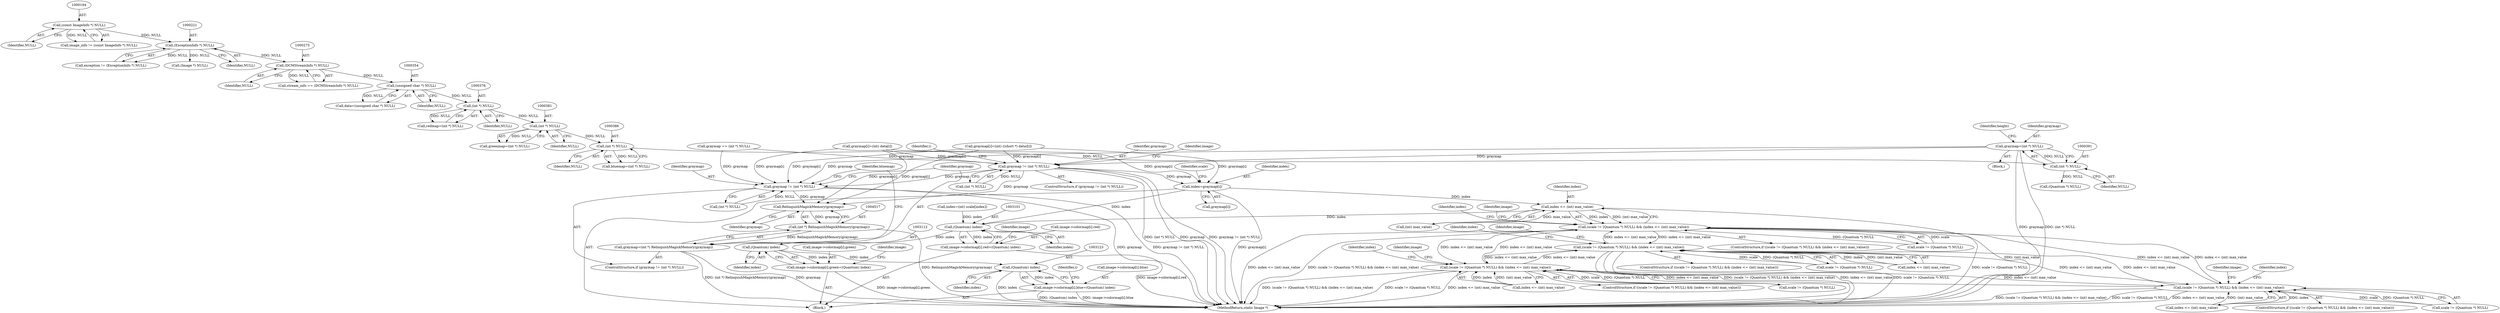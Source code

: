 digraph "0_ImageMagick_f6e9d0d9955e85bdd7540b251cd50d598dacc5e6_8@pointer" {
"1000388" [label="(Call,graymap=(int *) NULL)"];
"1000390" [label="(Call,(int *) NULL)"];
"1000385" [label="(Call,(int *) NULL)"];
"1000380" [label="(Call,(int *) NULL)"];
"1000375" [label="(Call,(int *) NULL)"];
"1000353" [label="(Call,(unsigned char *) NULL)"];
"1000274" [label="(Call,(DCMStreamInfo *) NULL)"];
"1000220" [label="(Call,(ExceptionInfo *) NULL)"];
"1000193" [label="(Call,(const ImageInfo *) NULL)"];
"1003051" [label="(Call,graymap != (int *) NULL)"];
"1003068" [label="(Call,index=graymap[i])"];
"1003080" [label="(Call,index <= (int) max_value)"];
"1003074" [label="(Call,(scale != (Quantum *) NULL) && (index <= (int) max_value))"];
"1002915" [label="(Call,(scale != (Quantum *) NULL) && (index <= (int) max_value))"];
"1002968" [label="(Call,(scale != (Quantum *) NULL) && (index <= (int) max_value))"];
"1003021" [label="(Call,(scale != (Quantum *) NULL) && (index <= (int) max_value))"];
"1003100" [label="(Call,(Quantum) index)"];
"1003092" [label="(Call,image->colormap[i].red=(Quantum) index)"];
"1003111" [label="(Call,(Quantum) index)"];
"1003103" [label="(Call,image->colormap[i].green=(Quantum) index)"];
"1003122" [label="(Call,(Quantum) index)"];
"1003114" [label="(Call,image->colormap[i].blue=(Quantum) index)"];
"1004509" [label="(Call,graymap != (int *) NULL)"];
"1004518" [label="(Call,RelinquishMagickMemory(graymap))"];
"1004516" [label="(Call,(int *) RelinquishMagickMemory(graymap))"];
"1004514" [label="(Call,graymap=(int *) RelinquishMagickMemory(graymap))"];
"1000142" [label="(Block,)"];
"1004508" [label="(ControlStructure,if (graymap != (int *) NULL))"];
"1000195" [label="(Identifier,NULL)"];
"1000351" [label="(Call,data=(unsigned char *) NULL)"];
"1000387" [label="(Identifier,NULL)"];
"1000373" [label="(Call,redmap=(int *) NULL)"];
"1002927" [label="(Identifier,index)"];
"1001579" [label="(Call,graymap == (int *) NULL)"];
"1000218" [label="(Call,exception != (ExceptionInfo *) NULL)"];
"1003020" [label="(ControlStructure,if ((scale != (Quantum *) NULL) && (index <= (int) max_value)))"];
"1004509" [label="(Call,graymap != (int *) NULL)"];
"1003096" [label="(Identifier,image)"];
"1003074" [label="(Call,(scale != (Quantum *) NULL) && (index <= (int) max_value))"];
"1003067" [label="(Block,)"];
"1003093" [label="(Call,image->colormap[i].red)"];
"1000377" [label="(Identifier,NULL)"];
"1002916" [label="(Call,scale != (Quantum *) NULL)"];
"1000410" [label="(Call,(Quantum *) NULL)"];
"1000276" [label="(Identifier,NULL)"];
"1003050" [label="(ControlStructure,if (graymap != (int *) NULL))"];
"1000272" [label="(Call,stream_info == (DCMStreamInfo *) NULL)"];
"1003075" [label="(Call,scale != (Quantum *) NULL)"];
"1003102" [label="(Identifier,index)"];
"1000392" [label="(Identifier,NULL)"];
"1004510" [label="(Identifier,graymap)"];
"1000385" [label="(Call,(int *) NULL)"];
"1000375" [label="(Call,(int *) NULL)"];
"1002968" [label="(Call,(scale != (Quantum *) NULL) && (index <= (int) max_value))"];
"1000191" [label="(Call,image_info != (const ImageInfo *) NULL)"];
"1004514" [label="(Call,graymap=(int *) RelinquishMagickMemory(graymap))"];
"1003114" [label="(Call,image->colormap[i].blue=(Quantum) index)"];
"1004516" [label="(Call,(int *) RelinquishMagickMemory(graymap))"];
"1003021" [label="(Call,(scale != (Quantum *) NULL) && (index <= (int) max_value))"];
"1003081" [label="(Identifier,index)"];
"1003115" [label="(Call,image->colormap[i].blue)"];
"1000193" [label="(Call,(const ImageInfo *) NULL)"];
"1003043" [label="(Identifier,image)"];
"1000390" [label="(Call,(int *) NULL)"];
"1003092" [label="(Call,image->colormap[i].red=(Quantum) index)"];
"1002915" [label="(Call,(scale != (Quantum *) NULL) && (index <= (int) max_value))"];
"1002969" [label="(Call,scale != (Quantum *) NULL)"];
"1000353" [label="(Call,(unsigned char *) NULL)"];
"1003069" [label="(Identifier,index)"];
"1000383" [label="(Call,bluemap=(int *) NULL)"];
"1003076" [label="(Identifier,scale)"];
"1000250" [label="(Call,(Image *) NULL)"];
"1000382" [label="(Identifier,NULL)"];
"1000222" [label="(Identifier,NULL)"];
"1003022" [label="(Call,scale != (Quantum *) NULL)"];
"1003104" [label="(Call,image->colormap[i].green)"];
"1000274" [label="(Call,(DCMStreamInfo *) NULL)"];
"1003082" [label="(Call,(int) max_value)"];
"1003068" [label="(Call,index=graymap[i])"];
"1001612" [label="(Call,graymap[i]=(int) ((short *) data)[i])"];
"1003058" [label="(Identifier,i)"];
"1000389" [label="(Identifier,graymap)"];
"1003052" [label="(Identifier,graymap)"];
"1002937" [label="(Identifier,image)"];
"1003118" [label="(Identifier,image)"];
"1003080" [label="(Call,index <= (int) max_value)"];
"1003033" [label="(Identifier,index)"];
"1004511" [label="(Call,(int *) NULL)"];
"1003100" [label="(Call,(Quantum) index)"];
"1003103" [label="(Call,image->colormap[i].green=(Quantum) index)"];
"1002967" [label="(ControlStructure,if ((scale != (Quantum *) NULL) && (index <= (int) max_value)))"];
"1002980" [label="(Identifier,index)"];
"1003085" [label="(Call,index=(int) scale[index])"];
"1003027" [label="(Call,index <= (int) max_value)"];
"1003107" [label="(Identifier,image)"];
"1003124" [label="(Identifier,index)"];
"1004519" [label="(Identifier,graymap)"];
"1000220" [label="(Call,(ExceptionInfo *) NULL)"];
"1004522" [label="(Identifier,bluemap)"];
"1003113" [label="(Identifier,index)"];
"1004563" [label="(MethodReturn,static Image *)"];
"1000380" [label="(Call,(int *) NULL)"];
"1002914" [label="(ControlStructure,if ((scale != (Quantum *) NULL) && (index <= (int) max_value)))"];
"1003073" [label="(ControlStructure,if ((scale != (Quantum *) NULL) && (index <= (int) max_value)))"];
"1000394" [label="(Identifier,height)"];
"1002990" [label="(Identifier,image)"];
"1003066" [label="(Identifier,i)"];
"1002921" [label="(Call,index <= (int) max_value)"];
"1003070" [label="(Call,graymap[i])"];
"1003122" [label="(Call,(Quantum) index)"];
"1000355" [label="(Identifier,NULL)"];
"1003111" [label="(Call,(Quantum) index)"];
"1000378" [label="(Call,greenmap=(int *) NULL)"];
"1004515" [label="(Identifier,graymap)"];
"1000388" [label="(Call,graymap=(int *) NULL)"];
"1002974" [label="(Call,index <= (int) max_value)"];
"1003086" [label="(Identifier,index)"];
"1003053" [label="(Call,(int *) NULL)"];
"1003128" [label="(Identifier,image)"];
"1001602" [label="(Call,graymap[i]=(int) data[i])"];
"1003051" [label="(Call,graymap != (int *) NULL)"];
"1004518" [label="(Call,RelinquishMagickMemory(graymap))"];
"1000388" -> "1000142"  [label="AST: "];
"1000388" -> "1000390"  [label="CFG: "];
"1000389" -> "1000388"  [label="AST: "];
"1000390" -> "1000388"  [label="AST: "];
"1000394" -> "1000388"  [label="CFG: "];
"1000388" -> "1004563"  [label="DDG: graymap"];
"1000388" -> "1004563"  [label="DDG: (int *) NULL"];
"1000390" -> "1000388"  [label="DDG: NULL"];
"1000388" -> "1003051"  [label="DDG: graymap"];
"1000388" -> "1004509"  [label="DDG: graymap"];
"1000390" -> "1000392"  [label="CFG: "];
"1000391" -> "1000390"  [label="AST: "];
"1000392" -> "1000390"  [label="AST: "];
"1000385" -> "1000390"  [label="DDG: NULL"];
"1000390" -> "1000410"  [label="DDG: NULL"];
"1000385" -> "1000383"  [label="AST: "];
"1000385" -> "1000387"  [label="CFG: "];
"1000386" -> "1000385"  [label="AST: "];
"1000387" -> "1000385"  [label="AST: "];
"1000383" -> "1000385"  [label="CFG: "];
"1000385" -> "1000383"  [label="DDG: NULL"];
"1000380" -> "1000385"  [label="DDG: NULL"];
"1000380" -> "1000378"  [label="AST: "];
"1000380" -> "1000382"  [label="CFG: "];
"1000381" -> "1000380"  [label="AST: "];
"1000382" -> "1000380"  [label="AST: "];
"1000378" -> "1000380"  [label="CFG: "];
"1000380" -> "1000378"  [label="DDG: NULL"];
"1000375" -> "1000380"  [label="DDG: NULL"];
"1000375" -> "1000373"  [label="AST: "];
"1000375" -> "1000377"  [label="CFG: "];
"1000376" -> "1000375"  [label="AST: "];
"1000377" -> "1000375"  [label="AST: "];
"1000373" -> "1000375"  [label="CFG: "];
"1000375" -> "1000373"  [label="DDG: NULL"];
"1000353" -> "1000375"  [label="DDG: NULL"];
"1000353" -> "1000351"  [label="AST: "];
"1000353" -> "1000355"  [label="CFG: "];
"1000354" -> "1000353"  [label="AST: "];
"1000355" -> "1000353"  [label="AST: "];
"1000351" -> "1000353"  [label="CFG: "];
"1000353" -> "1000351"  [label="DDG: NULL"];
"1000274" -> "1000353"  [label="DDG: NULL"];
"1000274" -> "1000272"  [label="AST: "];
"1000274" -> "1000276"  [label="CFG: "];
"1000275" -> "1000274"  [label="AST: "];
"1000276" -> "1000274"  [label="AST: "];
"1000272" -> "1000274"  [label="CFG: "];
"1000274" -> "1000272"  [label="DDG: NULL"];
"1000220" -> "1000274"  [label="DDG: NULL"];
"1000220" -> "1000218"  [label="AST: "];
"1000220" -> "1000222"  [label="CFG: "];
"1000221" -> "1000220"  [label="AST: "];
"1000222" -> "1000220"  [label="AST: "];
"1000218" -> "1000220"  [label="CFG: "];
"1000220" -> "1000218"  [label="DDG: NULL"];
"1000193" -> "1000220"  [label="DDG: NULL"];
"1000220" -> "1000250"  [label="DDG: NULL"];
"1000193" -> "1000191"  [label="AST: "];
"1000193" -> "1000195"  [label="CFG: "];
"1000194" -> "1000193"  [label="AST: "];
"1000195" -> "1000193"  [label="AST: "];
"1000191" -> "1000193"  [label="CFG: "];
"1000193" -> "1000191"  [label="DDG: NULL"];
"1003051" -> "1003050"  [label="AST: "];
"1003051" -> "1003053"  [label="CFG: "];
"1003052" -> "1003051"  [label="AST: "];
"1003053" -> "1003051"  [label="AST: "];
"1003058" -> "1003051"  [label="CFG: "];
"1003128" -> "1003051"  [label="CFG: "];
"1003051" -> "1004563"  [label="DDG: (int *) NULL"];
"1003051" -> "1004563"  [label="DDG: graymap"];
"1003051" -> "1004563"  [label="DDG: graymap != (int *) NULL"];
"1001579" -> "1003051"  [label="DDG: graymap"];
"1001612" -> "1003051"  [label="DDG: graymap[i]"];
"1001602" -> "1003051"  [label="DDG: graymap[i]"];
"1003053" -> "1003051"  [label="DDG: NULL"];
"1003051" -> "1003068"  [label="DDG: graymap"];
"1003051" -> "1004509"  [label="DDG: graymap"];
"1003051" -> "1004518"  [label="DDG: graymap"];
"1003068" -> "1003067"  [label="AST: "];
"1003068" -> "1003070"  [label="CFG: "];
"1003069" -> "1003068"  [label="AST: "];
"1003070" -> "1003068"  [label="AST: "];
"1003076" -> "1003068"  [label="CFG: "];
"1003068" -> "1004563"  [label="DDG: graymap[i]"];
"1001612" -> "1003068"  [label="DDG: graymap[i]"];
"1001602" -> "1003068"  [label="DDG: graymap[i]"];
"1003068" -> "1003080"  [label="DDG: index"];
"1003068" -> "1003100"  [label="DDG: index"];
"1003080" -> "1003074"  [label="AST: "];
"1003080" -> "1003082"  [label="CFG: "];
"1003081" -> "1003080"  [label="AST: "];
"1003082" -> "1003080"  [label="AST: "];
"1003074" -> "1003080"  [label="CFG: "];
"1003080" -> "1004563"  [label="DDG: (int) max_value"];
"1003080" -> "1003074"  [label="DDG: index"];
"1003080" -> "1003074"  [label="DDG: (int) max_value"];
"1003082" -> "1003080"  [label="DDG: max_value"];
"1003080" -> "1003100"  [label="DDG: index"];
"1003074" -> "1003073"  [label="AST: "];
"1003074" -> "1003075"  [label="CFG: "];
"1003075" -> "1003074"  [label="AST: "];
"1003086" -> "1003074"  [label="CFG: "];
"1003096" -> "1003074"  [label="CFG: "];
"1003074" -> "1004563"  [label="DDG: scale != (Quantum *) NULL"];
"1003074" -> "1004563"  [label="DDG: index <= (int) max_value"];
"1003074" -> "1004563"  [label="DDG: (scale != (Quantum *) NULL) && (index <= (int) max_value)"];
"1003074" -> "1002915"  [label="DDG: index <= (int) max_value"];
"1003074" -> "1002968"  [label="DDG: index <= (int) max_value"];
"1003074" -> "1003021"  [label="DDG: index <= (int) max_value"];
"1003075" -> "1003074"  [label="DDG: scale"];
"1003075" -> "1003074"  [label="DDG: (Quantum *) NULL"];
"1002915" -> "1003074"  [label="DDG: index <= (int) max_value"];
"1002968" -> "1003074"  [label="DDG: index <= (int) max_value"];
"1003021" -> "1003074"  [label="DDG: index <= (int) max_value"];
"1002915" -> "1002914"  [label="AST: "];
"1002915" -> "1002916"  [label="CFG: "];
"1002915" -> "1002921"  [label="CFG: "];
"1002916" -> "1002915"  [label="AST: "];
"1002921" -> "1002915"  [label="AST: "];
"1002927" -> "1002915"  [label="CFG: "];
"1002937" -> "1002915"  [label="CFG: "];
"1002915" -> "1004563"  [label="DDG: (scale != (Quantum *) NULL) && (index <= (int) max_value)"];
"1002915" -> "1004563"  [label="DDG: index <= (int) max_value"];
"1002915" -> "1004563"  [label="DDG: scale != (Quantum *) NULL"];
"1002916" -> "1002915"  [label="DDG: scale"];
"1002916" -> "1002915"  [label="DDG: (Quantum *) NULL"];
"1002921" -> "1002915"  [label="DDG: index"];
"1002921" -> "1002915"  [label="DDG: (int) max_value"];
"1002968" -> "1002915"  [label="DDG: index <= (int) max_value"];
"1003021" -> "1002915"  [label="DDG: index <= (int) max_value"];
"1002915" -> "1002968"  [label="DDG: index <= (int) max_value"];
"1002915" -> "1003021"  [label="DDG: index <= (int) max_value"];
"1002968" -> "1002967"  [label="AST: "];
"1002968" -> "1002969"  [label="CFG: "];
"1002968" -> "1002974"  [label="CFG: "];
"1002969" -> "1002968"  [label="AST: "];
"1002974" -> "1002968"  [label="AST: "];
"1002980" -> "1002968"  [label="CFG: "];
"1002990" -> "1002968"  [label="CFG: "];
"1002968" -> "1004563"  [label="DDG: scale != (Quantum *) NULL"];
"1002968" -> "1004563"  [label="DDG: index <= (int) max_value"];
"1002968" -> "1004563"  [label="DDG: (scale != (Quantum *) NULL) && (index <= (int) max_value)"];
"1002969" -> "1002968"  [label="DDG: scale"];
"1002969" -> "1002968"  [label="DDG: (Quantum *) NULL"];
"1003021" -> "1002968"  [label="DDG: index <= (int) max_value"];
"1002974" -> "1002968"  [label="DDG: index"];
"1002974" -> "1002968"  [label="DDG: (int) max_value"];
"1002968" -> "1003021"  [label="DDG: index <= (int) max_value"];
"1003021" -> "1003020"  [label="AST: "];
"1003021" -> "1003022"  [label="CFG: "];
"1003021" -> "1003027"  [label="CFG: "];
"1003022" -> "1003021"  [label="AST: "];
"1003027" -> "1003021"  [label="AST: "];
"1003033" -> "1003021"  [label="CFG: "];
"1003043" -> "1003021"  [label="CFG: "];
"1003021" -> "1004563"  [label="DDG: (scale != (Quantum *) NULL) && (index <= (int) max_value)"];
"1003021" -> "1004563"  [label="DDG: scale != (Quantum *) NULL"];
"1003021" -> "1004563"  [label="DDG: index <= (int) max_value"];
"1003022" -> "1003021"  [label="DDG: scale"];
"1003022" -> "1003021"  [label="DDG: (Quantum *) NULL"];
"1003027" -> "1003021"  [label="DDG: index"];
"1003027" -> "1003021"  [label="DDG: (int) max_value"];
"1003100" -> "1003092"  [label="AST: "];
"1003100" -> "1003102"  [label="CFG: "];
"1003101" -> "1003100"  [label="AST: "];
"1003102" -> "1003100"  [label="AST: "];
"1003092" -> "1003100"  [label="CFG: "];
"1003100" -> "1003092"  [label="DDG: index"];
"1003085" -> "1003100"  [label="DDG: index"];
"1003100" -> "1003111"  [label="DDG: index"];
"1003092" -> "1003067"  [label="AST: "];
"1003093" -> "1003092"  [label="AST: "];
"1003107" -> "1003092"  [label="CFG: "];
"1003092" -> "1004563"  [label="DDG: image->colormap[i].red"];
"1003111" -> "1003103"  [label="AST: "];
"1003111" -> "1003113"  [label="CFG: "];
"1003112" -> "1003111"  [label="AST: "];
"1003113" -> "1003111"  [label="AST: "];
"1003103" -> "1003111"  [label="CFG: "];
"1003111" -> "1003103"  [label="DDG: index"];
"1003111" -> "1003122"  [label="DDG: index"];
"1003103" -> "1003067"  [label="AST: "];
"1003104" -> "1003103"  [label="AST: "];
"1003118" -> "1003103"  [label="CFG: "];
"1003103" -> "1004563"  [label="DDG: image->colormap[i].green"];
"1003122" -> "1003114"  [label="AST: "];
"1003122" -> "1003124"  [label="CFG: "];
"1003123" -> "1003122"  [label="AST: "];
"1003124" -> "1003122"  [label="AST: "];
"1003114" -> "1003122"  [label="CFG: "];
"1003122" -> "1004563"  [label="DDG: index"];
"1003122" -> "1003114"  [label="DDG: index"];
"1003114" -> "1003067"  [label="AST: "];
"1003115" -> "1003114"  [label="AST: "];
"1003066" -> "1003114"  [label="CFG: "];
"1003114" -> "1004563"  [label="DDG: (Quantum) index"];
"1003114" -> "1004563"  [label="DDG: image->colormap[i].blue"];
"1004509" -> "1004508"  [label="AST: "];
"1004509" -> "1004511"  [label="CFG: "];
"1004510" -> "1004509"  [label="AST: "];
"1004511" -> "1004509"  [label="AST: "];
"1004515" -> "1004509"  [label="CFG: "];
"1004522" -> "1004509"  [label="CFG: "];
"1004509" -> "1004563"  [label="DDG: graymap != (int *) NULL"];
"1004509" -> "1004563"  [label="DDG: graymap"];
"1001579" -> "1004509"  [label="DDG: graymap"];
"1001612" -> "1004509"  [label="DDG: graymap[i]"];
"1001602" -> "1004509"  [label="DDG: graymap[i]"];
"1004511" -> "1004509"  [label="DDG: NULL"];
"1004509" -> "1004518"  [label="DDG: graymap"];
"1004518" -> "1004516"  [label="AST: "];
"1004518" -> "1004519"  [label="CFG: "];
"1004519" -> "1004518"  [label="AST: "];
"1004516" -> "1004518"  [label="CFG: "];
"1004518" -> "1004516"  [label="DDG: graymap"];
"1001612" -> "1004518"  [label="DDG: graymap[i]"];
"1001602" -> "1004518"  [label="DDG: graymap[i]"];
"1004516" -> "1004514"  [label="AST: "];
"1004517" -> "1004516"  [label="AST: "];
"1004514" -> "1004516"  [label="CFG: "];
"1004516" -> "1004563"  [label="DDG: RelinquishMagickMemory(graymap)"];
"1004516" -> "1004514"  [label="DDG: RelinquishMagickMemory(graymap)"];
"1004514" -> "1004508"  [label="AST: "];
"1004515" -> "1004514"  [label="AST: "];
"1004522" -> "1004514"  [label="CFG: "];
"1004514" -> "1004563"  [label="DDG: (int *) RelinquishMagickMemory(graymap)"];
"1004514" -> "1004563"  [label="DDG: graymap"];
}
